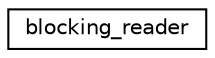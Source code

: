digraph "Иерархия классов. Графический вид."
{
  edge [fontname="Helvetica",fontsize="10",labelfontname="Helvetica",labelfontsize="10"];
  node [fontname="Helvetica",fontsize="10",shape=record];
  rankdir="LR";
  Node0 [label="blocking_reader",height=0.2,width=0.4,color="black", fillcolor="white", style="filled",URL="$classblocking__reader.html"];
}
